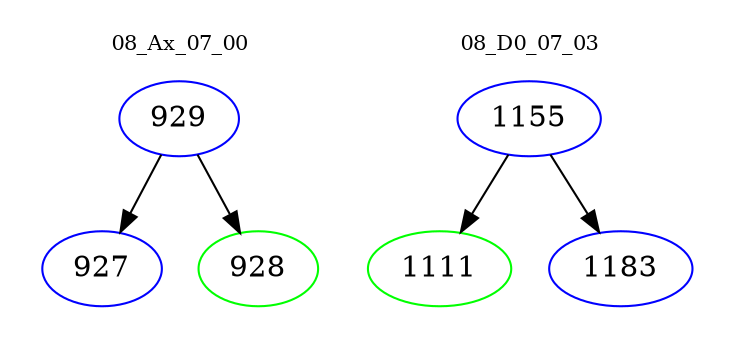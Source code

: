 digraph{
subgraph cluster_0 {
color = white
label = "08_Ax_07_00";
fontsize=10;
T0_929 [label="929", color="blue"]
T0_929 -> T0_927 [color="black"]
T0_927 [label="927", color="blue"]
T0_929 -> T0_928 [color="black"]
T0_928 [label="928", color="green"]
}
subgraph cluster_1 {
color = white
label = "08_D0_07_03";
fontsize=10;
T1_1155 [label="1155", color="blue"]
T1_1155 -> T1_1111 [color="black"]
T1_1111 [label="1111", color="green"]
T1_1155 -> T1_1183 [color="black"]
T1_1183 [label="1183", color="blue"]
}
}
